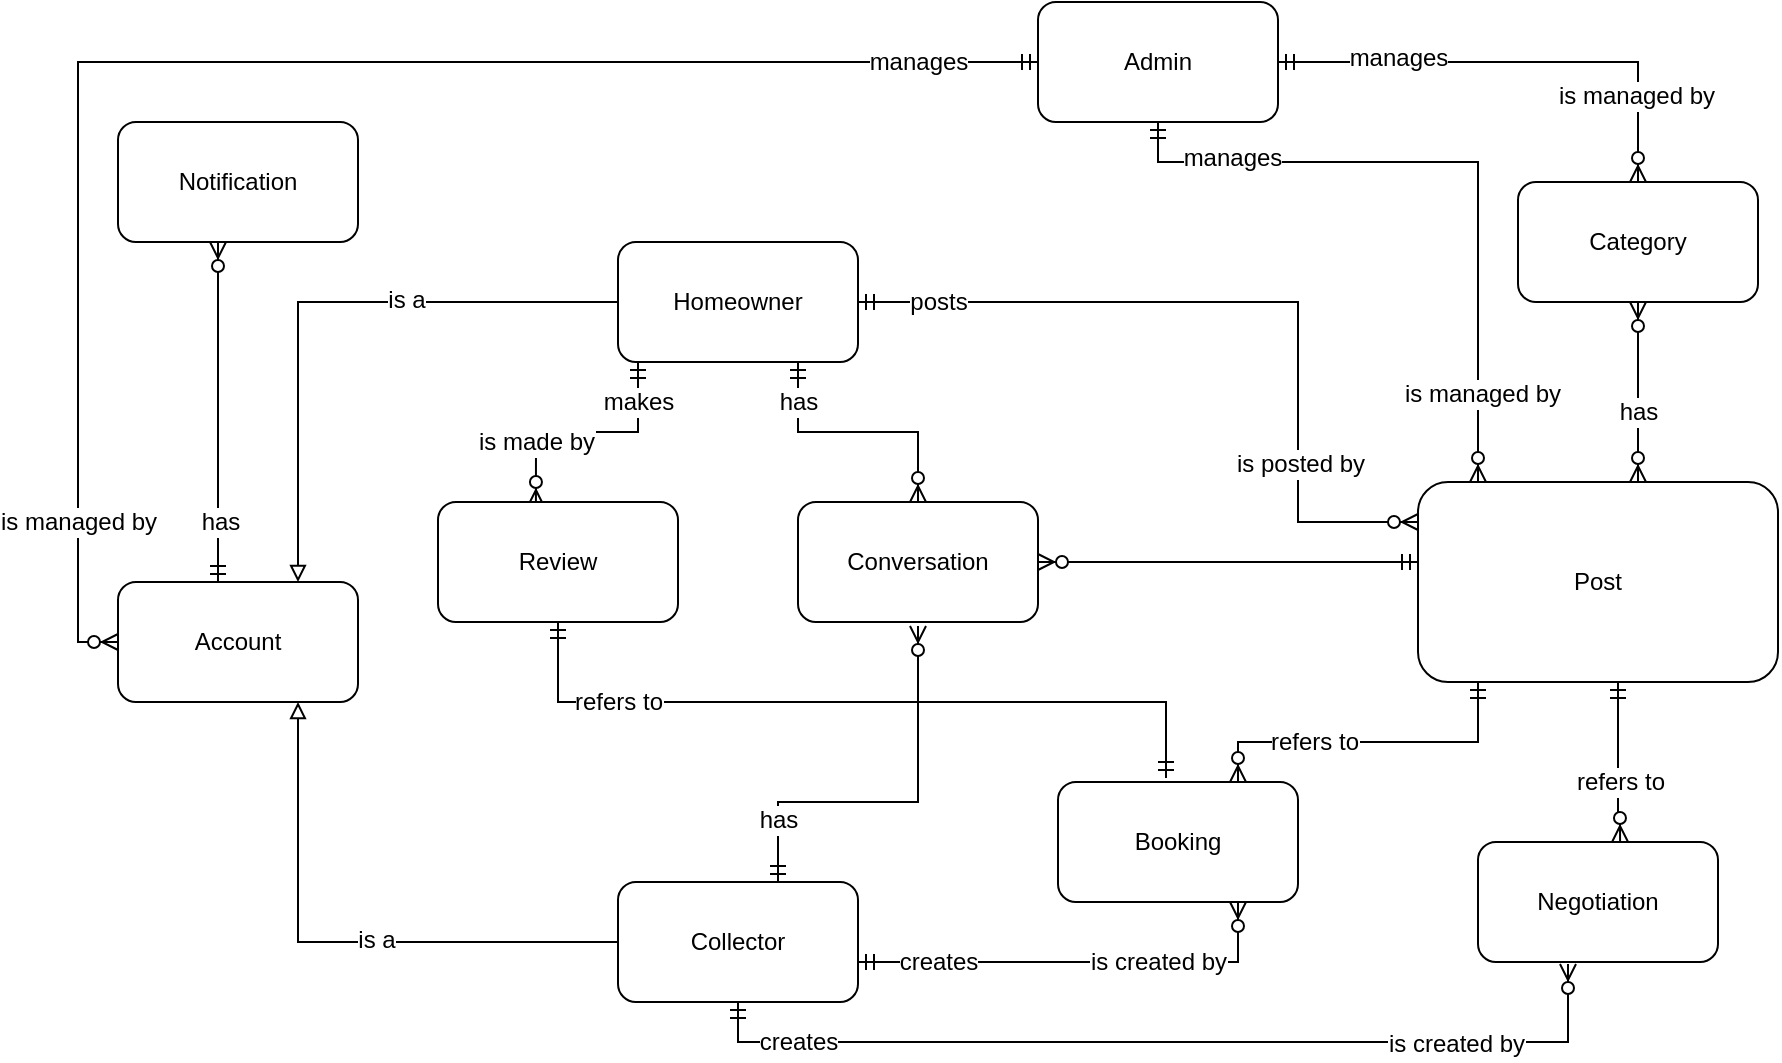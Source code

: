 <mxfile version="12.7.6"><diagram id="TBefRcXTWVSf1lGAVokM" name="Page-1"><mxGraphModel dx="1865" dy="1722" grid="1" gridSize="10" guides="1" tooltips="1" connect="1" arrows="1" fold="1" page="1" pageScale="1" pageWidth="827" pageHeight="1169" background="#FFFFFF" math="0" shadow="0"><root><mxCell id="0"/><mxCell id="1" parent="0"/><mxCell id="5PR5Owz3npO_q2eic5K1-1" value="Account" style="rounded=1;whiteSpace=wrap;html=1;" vertex="1" parent="1"><mxGeometry x="-50" y="260" width="120" height="60" as="geometry"/></mxCell><mxCell id="5PR5Owz3npO_q2eic5K1-18" style="edgeStyle=orthogonalEdgeStyle;rounded=0;orthogonalLoop=1;jettySize=auto;html=1;entryX=0;entryY=0.5;entryDx=0;entryDy=0;startArrow=ERmandOne;startFill=0;endArrow=ERzeroToMany;endFill=1;" edge="1" parent="1" source="5PR5Owz3npO_q2eic5K1-2" target="5PR5Owz3npO_q2eic5K1-1"><mxGeometry relative="1" as="geometry"/></mxCell><mxCell id="5PR5Owz3npO_q2eic5K1-35" value="manages" style="text;html=1;align=center;verticalAlign=middle;resizable=0;points=[];labelBackgroundColor=#ffffff;" vertex="1" connectable="0" parent="5PR5Owz3npO_q2eic5K1-18"><mxGeometry x="-0.909" y="2" relative="1" as="geometry"><mxPoint x="-24" y="-2" as="offset"/></mxGeometry></mxCell><mxCell id="5PR5Owz3npO_q2eic5K1-54" value="is managed by" style="text;html=1;align=center;verticalAlign=middle;resizable=0;points=[];labelBackgroundColor=#ffffff;" vertex="1" connectable="0" parent="5PR5Owz3npO_q2eic5K1-18"><mxGeometry x="0.797" relative="1" as="geometry"><mxPoint as="offset"/></mxGeometry></mxCell><mxCell id="5PR5Owz3npO_q2eic5K1-20" style="edgeStyle=orthogonalEdgeStyle;rounded=0;orthogonalLoop=1;jettySize=auto;html=1;exitX=1;exitY=0.5;exitDx=0;exitDy=0;startArrow=ERmandOne;startFill=0;endArrow=ERzeroToMany;endFill=1;" edge="1" parent="1" source="5PR5Owz3npO_q2eic5K1-2" target="5PR5Owz3npO_q2eic5K1-11"><mxGeometry relative="1" as="geometry"/></mxCell><mxCell id="5PR5Owz3npO_q2eic5K1-36" value="manages" style="text;html=1;align=center;verticalAlign=middle;resizable=0;points=[];labelBackgroundColor=#ffffff;" vertex="1" connectable="0" parent="5PR5Owz3npO_q2eic5K1-20"><mxGeometry x="-0.5" y="2" relative="1" as="geometry"><mxPoint as="offset"/></mxGeometry></mxCell><mxCell id="5PR5Owz3npO_q2eic5K1-38" value="is managed by" style="text;html=1;align=center;verticalAlign=middle;resizable=0;points=[];labelBackgroundColor=#ffffff;" vertex="1" connectable="0" parent="5PR5Owz3npO_q2eic5K1-20"><mxGeometry x="0.492" y="-17" relative="1" as="geometry"><mxPoint as="offset"/></mxGeometry></mxCell><mxCell id="5PR5Owz3npO_q2eic5K1-21" style="edgeStyle=orthogonalEdgeStyle;rounded=0;orthogonalLoop=1;jettySize=auto;html=1;startArrow=ERmandOne;startFill=0;endArrow=ERzeroToMany;endFill=1;" edge="1" parent="1" source="5PR5Owz3npO_q2eic5K1-2" target="5PR5Owz3npO_q2eic5K1-8"><mxGeometry relative="1" as="geometry"><Array as="points"><mxPoint x="470" y="50"/><mxPoint x="630" y="50"/></Array></mxGeometry></mxCell><mxCell id="5PR5Owz3npO_q2eic5K1-37" value="manages" style="text;html=1;align=center;verticalAlign=middle;resizable=0;points=[];labelBackgroundColor=#ffffff;" vertex="1" connectable="0" parent="5PR5Owz3npO_q2eic5K1-21"><mxGeometry x="-0.667" y="2" relative="1" as="geometry"><mxPoint as="offset"/></mxGeometry></mxCell><mxCell id="5PR5Owz3npO_q2eic5K1-39" value="is managed by" style="text;html=1;align=center;verticalAlign=middle;resizable=0;points=[];labelBackgroundColor=#ffffff;" vertex="1" connectable="0" parent="5PR5Owz3npO_q2eic5K1-21"><mxGeometry x="0.741" y="2" relative="1" as="geometry"><mxPoint as="offset"/></mxGeometry></mxCell><mxCell id="5PR5Owz3npO_q2eic5K1-2" value="Admin" style="rounded=1;whiteSpace=wrap;html=1;" vertex="1" parent="1"><mxGeometry x="410" y="-30" width="120" height="60" as="geometry"/></mxCell><mxCell id="5PR5Owz3npO_q2eic5K1-16" style="edgeStyle=orthogonalEdgeStyle;rounded=0;orthogonalLoop=1;jettySize=auto;html=1;endArrow=ERmandOne;endFill=0;startArrow=ERzeroToMany;startFill=1;" edge="1" parent="1" source="5PR5Owz3npO_q2eic5K1-3" target="5PR5Owz3npO_q2eic5K1-1"><mxGeometry relative="1" as="geometry"><Array as="points"><mxPoint y="160"/><mxPoint y="160"/></Array></mxGeometry></mxCell><mxCell id="5PR5Owz3npO_q2eic5K1-62" value="has" style="text;html=1;align=center;verticalAlign=middle;resizable=0;points=[];labelBackgroundColor=#ffffff;" vertex="1" connectable="0" parent="5PR5Owz3npO_q2eic5K1-16"><mxGeometry x="0.647" y="1" relative="1" as="geometry"><mxPoint as="offset"/></mxGeometry></mxCell><mxCell id="5PR5Owz3npO_q2eic5K1-3" value="Notification" style="rounded=1;whiteSpace=wrap;html=1;" vertex="1" parent="1"><mxGeometry x="-50" y="30" width="120" height="60" as="geometry"/></mxCell><mxCell id="5PR5Owz3npO_q2eic5K1-14" style="edgeStyle=orthogonalEdgeStyle;rounded=0;orthogonalLoop=1;jettySize=auto;html=1;entryX=0.75;entryY=0;entryDx=0;entryDy=0;endArrow=block;endFill=0;" edge="1" parent="1" source="5PR5Owz3npO_q2eic5K1-4" target="5PR5Owz3npO_q2eic5K1-1"><mxGeometry relative="1" as="geometry"><Array as="points"><mxPoint x="40" y="120"/></Array></mxGeometry></mxCell><mxCell id="5PR5Owz3npO_q2eic5K1-53" value="is a" style="text;html=1;align=center;verticalAlign=middle;resizable=0;points=[];labelBackgroundColor=#ffffff;" vertex="1" connectable="0" parent="5PR5Owz3npO_q2eic5K1-14"><mxGeometry x="-0.293" y="-1" relative="1" as="geometry"><mxPoint as="offset"/></mxGeometry></mxCell><mxCell id="5PR5Owz3npO_q2eic5K1-19" style="edgeStyle=orthogonalEdgeStyle;rounded=0;orthogonalLoop=1;jettySize=auto;html=1;startArrow=ERmandOne;startFill=0;endArrow=ERzeroToMany;endFill=1;" edge="1" parent="1" source="5PR5Owz3npO_q2eic5K1-4" target="5PR5Owz3npO_q2eic5K1-8"><mxGeometry relative="1" as="geometry"><mxPoint x="621" y="250" as="targetPoint"/><Array as="points"><mxPoint x="540" y="120"/><mxPoint x="540" y="230"/></Array></mxGeometry></mxCell><mxCell id="5PR5Owz3npO_q2eic5K1-55" value="posts" style="text;html=1;align=center;verticalAlign=middle;resizable=0;points=[];labelBackgroundColor=#ffffff;" vertex="1" connectable="0" parent="5PR5Owz3npO_q2eic5K1-19"><mxGeometry x="-0.851" y="-2" relative="1" as="geometry"><mxPoint x="11" y="-2" as="offset"/></mxGeometry></mxCell><mxCell id="5PR5Owz3npO_q2eic5K1-56" value="is posted by" style="text;html=1;align=center;verticalAlign=middle;resizable=0;points=[];labelBackgroundColor=#ffffff;" vertex="1" connectable="0" parent="5PR5Owz3npO_q2eic5K1-19"><mxGeometry x="0.544" y="1" relative="1" as="geometry"><mxPoint as="offset"/></mxGeometry></mxCell><mxCell id="5PR5Owz3npO_q2eic5K1-23" style="edgeStyle=orthogonalEdgeStyle;rounded=0;orthogonalLoop=1;jettySize=auto;html=1;entryX=0.408;entryY=0.033;entryDx=0;entryDy=0;entryPerimeter=0;startArrow=ERmandOne;startFill=0;endArrow=ERzeroToMany;endFill=1;" edge="1" parent="1" source="5PR5Owz3npO_q2eic5K1-4" target="5PR5Owz3npO_q2eic5K1-6"><mxGeometry relative="1" as="geometry"><Array as="points"><mxPoint x="210" y="185"/><mxPoint x="159" y="185"/></Array></mxGeometry></mxCell><mxCell id="5PR5Owz3npO_q2eic5K1-58" value="makes" style="text;html=1;align=center;verticalAlign=middle;resizable=0;points=[];labelBackgroundColor=#ffffff;" vertex="1" connectable="0" parent="5PR5Owz3npO_q2eic5K1-23"><mxGeometry x="-0.545" relative="1" as="geometry"><mxPoint y="-8" as="offset"/></mxGeometry></mxCell><mxCell id="5PR5Owz3npO_q2eic5K1-59" value="is made by" style="text;html=1;align=center;verticalAlign=middle;resizable=0;points=[];labelBackgroundColor=#ffffff;" vertex="1" connectable="0" parent="5PR5Owz3npO_q2eic5K1-23"><mxGeometry x="0.48" relative="1" as="geometry"><mxPoint as="offset"/></mxGeometry></mxCell><mxCell id="5PR5Owz3npO_q2eic5K1-24" style="edgeStyle=orthogonalEdgeStyle;rounded=0;orthogonalLoop=1;jettySize=auto;html=1;exitX=0.75;exitY=1;exitDx=0;exitDy=0;startArrow=ERmandOne;startFill=0;endArrow=ERzeroToMany;endFill=1;" edge="1" parent="1" source="5PR5Owz3npO_q2eic5K1-4" target="5PR5Owz3npO_q2eic5K1-7"><mxGeometry relative="1" as="geometry"><Array as="points"><mxPoint x="290" y="185"/><mxPoint x="350" y="185"/></Array></mxGeometry></mxCell><mxCell id="5PR5Owz3npO_q2eic5K1-57" value="has" style="text;html=1;align=center;verticalAlign=middle;resizable=0;points=[];labelBackgroundColor=#ffffff;" vertex="1" connectable="0" parent="5PR5Owz3npO_q2eic5K1-24"><mxGeometry x="-0.523" y="1" relative="1" as="geometry"><mxPoint x="-1" y="-11" as="offset"/></mxGeometry></mxCell><mxCell id="5PR5Owz3npO_q2eic5K1-4" value="Homeowner" style="rounded=1;whiteSpace=wrap;html=1;" vertex="1" parent="1"><mxGeometry x="200" y="90" width="120" height="60" as="geometry"/></mxCell><mxCell id="5PR5Owz3npO_q2eic5K1-15" style="edgeStyle=orthogonalEdgeStyle;rounded=0;orthogonalLoop=1;jettySize=auto;html=1;entryX=0.75;entryY=1;entryDx=0;entryDy=0;endArrow=block;endFill=0;" edge="1" parent="1" source="5PR5Owz3npO_q2eic5K1-5" target="5PR5Owz3npO_q2eic5K1-1"><mxGeometry relative="1" as="geometry"><Array as="points"><mxPoint x="40" y="440"/></Array></mxGeometry></mxCell><mxCell id="5PR5Owz3npO_q2eic5K1-51" value="is a" style="text;html=1;align=center;verticalAlign=middle;resizable=0;points=[];labelBackgroundColor=#ffffff;" vertex="1" connectable="0" parent="5PR5Owz3npO_q2eic5K1-15"><mxGeometry x="-0.136" y="-1" relative="1" as="geometry"><mxPoint as="offset"/></mxGeometry></mxCell><mxCell id="5PR5Owz3npO_q2eic5K1-25" style="edgeStyle=orthogonalEdgeStyle;rounded=0;orthogonalLoop=1;jettySize=auto;html=1;startArrow=ERmandOne;startFill=0;endArrow=ERzeroToMany;endFill=1;" edge="1" parent="1" source="5PR5Owz3npO_q2eic5K1-5"><mxGeometry relative="1" as="geometry"><mxPoint x="350" y="282" as="targetPoint"/><Array as="points"><mxPoint x="280" y="370"/><mxPoint x="350" y="370"/></Array></mxGeometry></mxCell><mxCell id="5PR5Owz3npO_q2eic5K1-60" value="has" style="text;html=1;align=center;verticalAlign=middle;resizable=0;points=[];labelBackgroundColor=#ffffff;" vertex="1" connectable="0" parent="5PR5Owz3npO_q2eic5K1-25"><mxGeometry x="-0.687" relative="1" as="geometry"><mxPoint as="offset"/></mxGeometry></mxCell><mxCell id="5PR5Owz3npO_q2eic5K1-31" style="edgeStyle=orthogonalEdgeStyle;rounded=0;orthogonalLoop=1;jettySize=auto;html=1;startArrow=ERmandOne;startFill=0;endArrow=ERzeroToMany;endFill=1;entryX=0.75;entryY=1;entryDx=0;entryDy=0;" edge="1" parent="1" source="5PR5Owz3npO_q2eic5K1-5" target="5PR5Owz3npO_q2eic5K1-9"><mxGeometry relative="1" as="geometry"><mxPoint x="510" y="430" as="targetPoint"/><Array as="points"><mxPoint x="510" y="450"/></Array></mxGeometry></mxCell><mxCell id="5PR5Owz3npO_q2eic5K1-49" value="creates" style="text;html=1;align=center;verticalAlign=middle;resizable=0;points=[];labelBackgroundColor=#ffffff;" vertex="1" connectable="0" parent="5PR5Owz3npO_q2eic5K1-31"><mxGeometry x="0.811" y="120" relative="1" as="geometry"><mxPoint x="-30" y="9" as="offset"/></mxGeometry></mxCell><mxCell id="5PR5Owz3npO_q2eic5K1-50" value="is created by" style="text;html=1;align=center;verticalAlign=middle;resizable=0;points=[];labelBackgroundColor=#ffffff;" vertex="1" connectable="0" parent="5PR5Owz3npO_q2eic5K1-31"><mxGeometry x="0.446" relative="1" as="geometry"><mxPoint x="-9" as="offset"/></mxGeometry></mxCell><mxCell id="5PR5Owz3npO_q2eic5K1-32" style="edgeStyle=orthogonalEdgeStyle;rounded=0;orthogonalLoop=1;jettySize=auto;html=1;entryX=0.375;entryY=1.017;entryDx=0;entryDy=0;startArrow=ERmandOne;startFill=0;endArrow=ERzeroToMany;endFill=1;entryPerimeter=0;" edge="1" parent="1" source="5PR5Owz3npO_q2eic5K1-5" target="5PR5Owz3npO_q2eic5K1-10"><mxGeometry relative="1" as="geometry"><Array as="points"><mxPoint x="260" y="490"/><mxPoint x="675" y="490"/></Array></mxGeometry></mxCell><mxCell id="5PR5Owz3npO_q2eic5K1-47" value="creates" style="text;html=1;align=center;verticalAlign=middle;resizable=0;points=[];labelBackgroundColor=#ffffff;" vertex="1" connectable="0" parent="5PR5Owz3npO_q2eic5K1-32"><mxGeometry x="-0.916" y="13" relative="1" as="geometry"><mxPoint x="30" y="13" as="offset"/></mxGeometry></mxCell><mxCell id="5PR5Owz3npO_q2eic5K1-48" value="is created by" style="text;html=1;align=center;verticalAlign=middle;resizable=0;points=[];labelBackgroundColor=#ffffff;" vertex="1" connectable="0" parent="5PR5Owz3npO_q2eic5K1-32"><mxGeometry x="0.599" y="-1" relative="1" as="geometry"><mxPoint as="offset"/></mxGeometry></mxCell><mxCell id="5PR5Owz3npO_q2eic5K1-5" value="Collector" style="rounded=1;whiteSpace=wrap;html=1;" vertex="1" parent="1"><mxGeometry x="200" y="410" width="120" height="60" as="geometry"/></mxCell><mxCell id="5PR5Owz3npO_q2eic5K1-30" style="edgeStyle=orthogonalEdgeStyle;rounded=0;orthogonalLoop=1;jettySize=auto;html=1;entryX=0.45;entryY=-0.033;entryDx=0;entryDy=0;entryPerimeter=0;startArrow=ERmandOne;startFill=0;endArrow=ERmandOne;endFill=0;" edge="1" parent="1" source="5PR5Owz3npO_q2eic5K1-6" target="5PR5Owz3npO_q2eic5K1-9"><mxGeometry relative="1" as="geometry"><Array as="points"><mxPoint x="170" y="320"/><mxPoint x="474" y="320"/></Array></mxGeometry></mxCell><mxCell id="5PR5Owz3npO_q2eic5K1-61" value="refers to" style="text;html=1;align=center;verticalAlign=middle;resizable=0;points=[];labelBackgroundColor=#ffffff;" vertex="1" connectable="0" parent="5PR5Owz3npO_q2eic5K1-30"><mxGeometry x="-0.801" y="20" relative="1" as="geometry"><mxPoint x="10" y="2" as="offset"/></mxGeometry></mxCell><mxCell id="5PR5Owz3npO_q2eic5K1-6" value="Review" style="rounded=1;whiteSpace=wrap;html=1;" vertex="1" parent="1"><mxGeometry x="110" y="220" width="120" height="60" as="geometry"/></mxCell><mxCell id="5PR5Owz3npO_q2eic5K1-7" value="Conversation" style="rounded=1;whiteSpace=wrap;html=1;" vertex="1" parent="1"><mxGeometry x="290" y="220" width="120" height="60" as="geometry"/></mxCell><mxCell id="5PR5Owz3npO_q2eic5K1-22" style="edgeStyle=orthogonalEdgeStyle;rounded=0;orthogonalLoop=1;jettySize=auto;html=1;entryX=0.5;entryY=1;entryDx=0;entryDy=0;startArrow=ERzeroToMany;startFill=1;endArrow=ERzeroToMany;endFill=1;" edge="1" parent="1" source="5PR5Owz3npO_q2eic5K1-8" target="5PR5Owz3npO_q2eic5K1-11"><mxGeometry relative="1" as="geometry"><Array as="points"><mxPoint x="710" y="170"/><mxPoint x="710" y="170"/></Array></mxGeometry></mxCell><mxCell id="5PR5Owz3npO_q2eic5K1-44" value="has" style="text;html=1;align=center;verticalAlign=middle;resizable=0;points=[];labelBackgroundColor=#ffffff;" vertex="1" connectable="0" parent="5PR5Owz3npO_q2eic5K1-22"><mxGeometry x="-0.111" y="-5" relative="1" as="geometry"><mxPoint x="-5" y="5" as="offset"/></mxGeometry></mxCell><mxCell id="5PR5Owz3npO_q2eic5K1-29" style="edgeStyle=orthogonalEdgeStyle;rounded=0;orthogonalLoop=1;jettySize=auto;html=1;startArrow=ERmandOne;startFill=0;endArrow=ERzeroToMany;endFill=1;" edge="1" parent="1" source="5PR5Owz3npO_q2eic5K1-8" target="5PR5Owz3npO_q2eic5K1-7"><mxGeometry relative="1" as="geometry"><Array as="points"><mxPoint x="550" y="250"/><mxPoint x="550" y="250"/></Array></mxGeometry></mxCell><mxCell id="5PR5Owz3npO_q2eic5K1-33" style="edgeStyle=orthogonalEdgeStyle;rounded=0;orthogonalLoop=1;jettySize=auto;html=1;entryX=0.75;entryY=0;entryDx=0;entryDy=0;startArrow=ERmandOne;startFill=0;endArrow=ERzeroToMany;endFill=1;" edge="1" parent="1" target="5PR5Owz3npO_q2eic5K1-9"><mxGeometry relative="1" as="geometry"><mxPoint x="630" y="310" as="sourcePoint"/><Array as="points"><mxPoint x="630" y="340"/><mxPoint x="510" y="340"/></Array></mxGeometry></mxCell><mxCell id="5PR5Owz3npO_q2eic5K1-46" value="refers to" style="text;html=1;align=center;verticalAlign=middle;resizable=0;points=[];labelBackgroundColor=#ffffff;" vertex="1" connectable="0" parent="5PR5Owz3npO_q2eic5K1-33"><mxGeometry x="0.5" y="2" relative="1" as="geometry"><mxPoint x="15" y="-2" as="offset"/></mxGeometry></mxCell><mxCell id="5PR5Owz3npO_q2eic5K1-34" style="edgeStyle=orthogonalEdgeStyle;rounded=0;orthogonalLoop=1;jettySize=auto;html=1;entryX=0.592;entryY=0;entryDx=0;entryDy=0;entryPerimeter=0;startArrow=ERmandOne;startFill=0;endArrow=ERzeroToMany;endFill=1;" edge="1" parent="1" source="5PR5Owz3npO_q2eic5K1-8" target="5PR5Owz3npO_q2eic5K1-10"><mxGeometry relative="1" as="geometry"><Array as="points"><mxPoint x="700" y="380"/></Array></mxGeometry></mxCell><mxCell id="5PR5Owz3npO_q2eic5K1-45" value="refers to" style="text;html=1;align=center;verticalAlign=middle;resizable=0;points=[];labelBackgroundColor=#ffffff;" vertex="1" connectable="0" parent="5PR5Owz3npO_q2eic5K1-34"><mxGeometry x="0.753" y="20" relative="1" as="geometry"><mxPoint x="-20" y="-20" as="offset"/></mxGeometry></mxCell><mxCell id="5PR5Owz3npO_q2eic5K1-8" value="Post" style="rounded=1;whiteSpace=wrap;html=1;" vertex="1" parent="1"><mxGeometry x="600" y="210" width="180" height="100" as="geometry"/></mxCell><mxCell id="5PR5Owz3npO_q2eic5K1-9" value="Booking" style="rounded=1;whiteSpace=wrap;html=1;" vertex="1" parent="1"><mxGeometry x="420" y="360" width="120" height="60" as="geometry"/></mxCell><mxCell id="5PR5Owz3npO_q2eic5K1-10" value="Negotiation" style="rounded=1;whiteSpace=wrap;html=1;" vertex="1" parent="1"><mxGeometry x="630" y="390" width="120" height="60" as="geometry"/></mxCell><mxCell id="5PR5Owz3npO_q2eic5K1-11" value="Category" style="rounded=1;whiteSpace=wrap;html=1;" vertex="1" parent="1"><mxGeometry x="650" y="60" width="120" height="60" as="geometry"/></mxCell></root></mxGraphModel></diagram></mxfile>